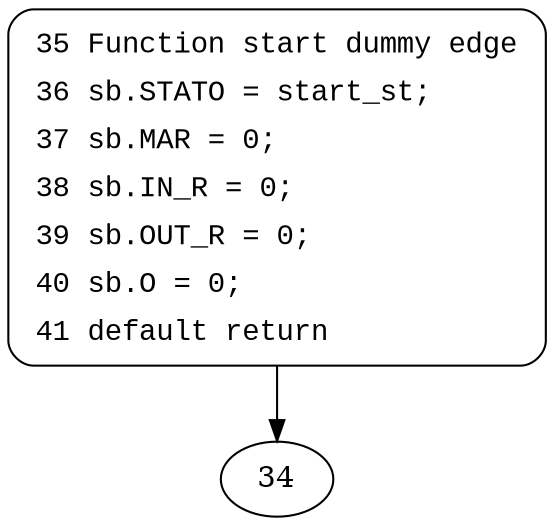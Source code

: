 digraph initial {
35 [style="filled,bold" penwidth="1" fillcolor="white" fontname="Courier New" shape="Mrecord" label=<<table border="0" cellborder="0" cellpadding="3" bgcolor="white"><tr><td align="right">35</td><td align="left">Function start dummy edge</td></tr><tr><td align="right">36</td><td align="left">sb.STATO = start_st;</td></tr><tr><td align="right">37</td><td align="left">sb.MAR = 0;</td></tr><tr><td align="right">38</td><td align="left">sb.IN_R = 0;</td></tr><tr><td align="right">39</td><td align="left">sb.OUT_R = 0;</td></tr><tr><td align="right">40</td><td align="left">sb.O = 0;</td></tr><tr><td align="right">41</td><td align="left">default return</td></tr></table>>]
35 -> 34[label=""]
}